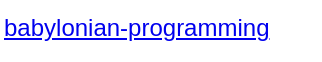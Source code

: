 <mxfile version="12.5.1" type="github">
  <diagram name="Page-1" id="97a40813-6b03-0c74-37c1-0168de264b11">
    <mxGraphModel dx="700" dy="576" grid="1" gridSize="10" guides="1" tooltips="1" connect="1" arrows="1" fold="1" page="1" pageScale="1" pageWidth="500" pageHeight="300" background="#ffffff" math="0" shadow="0">
      <root>
        <mxCell id="0"/>
        <mxCell id="1" parent="0"/>
        <UserObject label="&lt;a href=&quot;babylonian-programming.md&quot;&gt;babylonian-programming&lt;/a&gt;" id="ghZ7vWJIJKBKPPi3PgTr-1">
          <mxCell style="text;html=1;" vertex="1" parent="1">
            <mxGeometry x="60" y="50" width="160" height="30" as="geometry"/>
          </mxCell>
        </UserObject>
      </root>
    </mxGraphModel>
  </diagram>
</mxfile>
